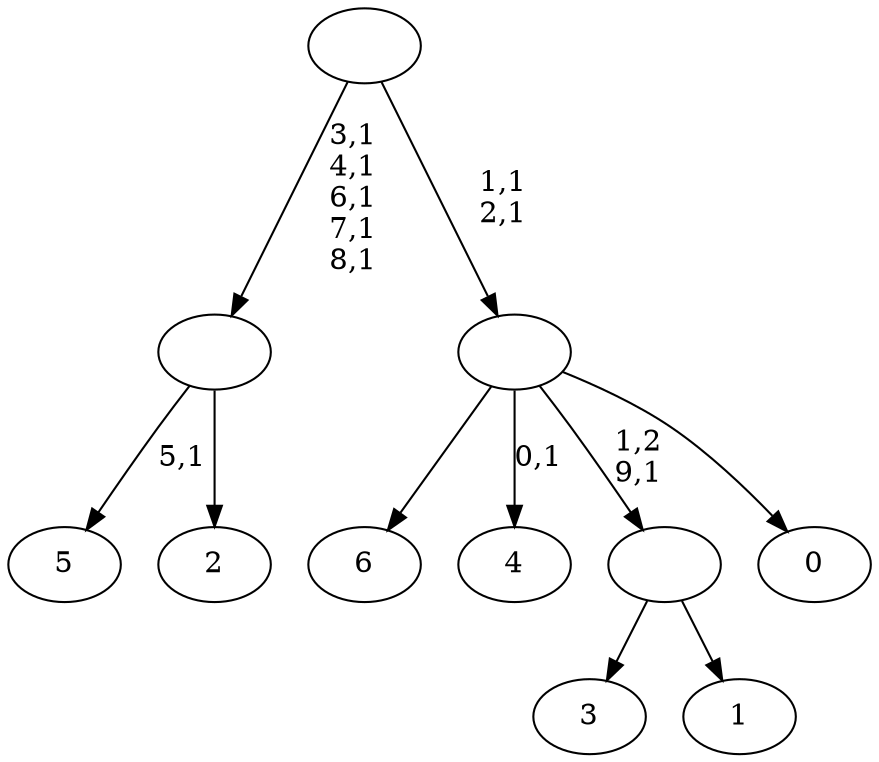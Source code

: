 digraph T {
	17 [label="6"]
	16 [label="5"]
	14 [label="4"]
	12 [label="3"]
	11 [label="2"]
	10 [label=""]
	5 [label="1"]
	4 [label=""]
	3 [label="0"]
	2 [label=""]
	0 [label=""]
	10 -> 16 [label="5,1"]
	10 -> 11 [label=""]
	4 -> 12 [label=""]
	4 -> 5 [label=""]
	2 -> 14 [label="0,1"]
	2 -> 17 [label=""]
	2 -> 4 [label="1,2\n9,1"]
	2 -> 3 [label=""]
	0 -> 2 [label="1,1\n2,1"]
	0 -> 10 [label="3,1\n4,1\n6,1\n7,1\n8,1"]
}
